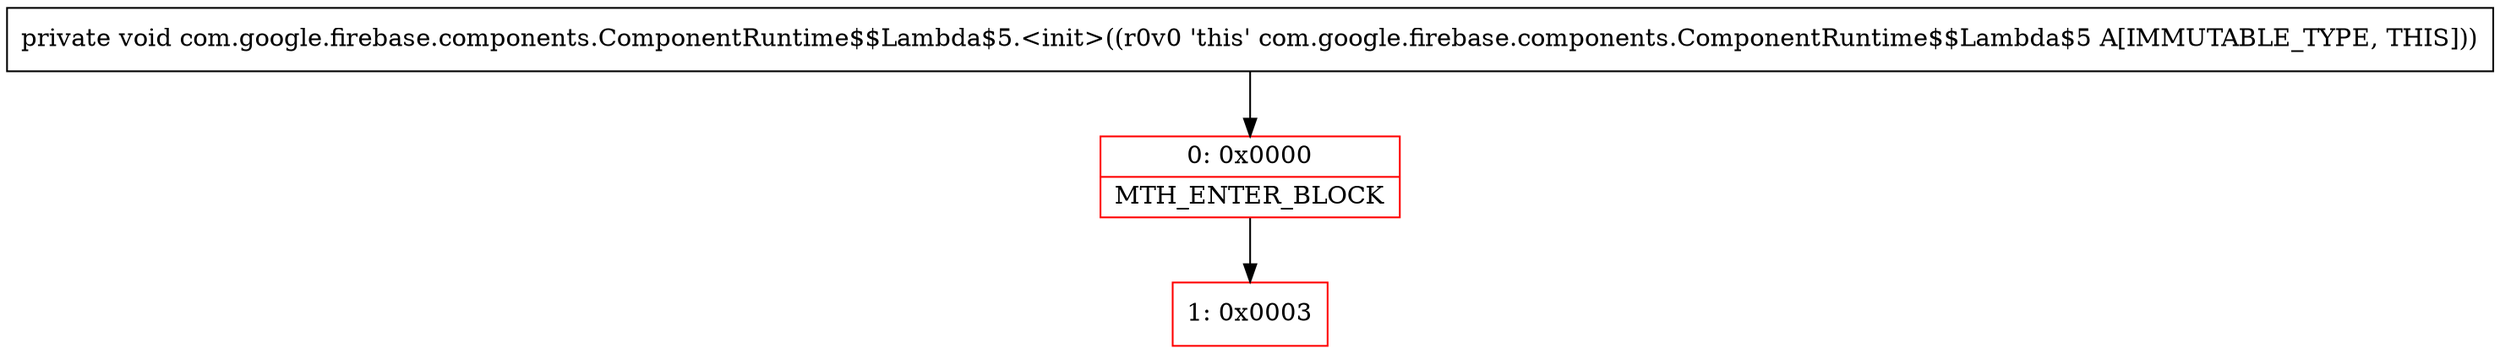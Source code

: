digraph "CFG forcom.google.firebase.components.ComponentRuntime$$Lambda$5.\<init\>()V" {
subgraph cluster_Region_865949674 {
label = "R(0)";
node [shape=record,color=blue];
}
Node_0 [shape=record,color=red,label="{0\:\ 0x0000|MTH_ENTER_BLOCK\l}"];
Node_1 [shape=record,color=red,label="{1\:\ 0x0003}"];
MethodNode[shape=record,label="{private void com.google.firebase.components.ComponentRuntime$$Lambda$5.\<init\>((r0v0 'this' com.google.firebase.components.ComponentRuntime$$Lambda$5 A[IMMUTABLE_TYPE, THIS])) }"];
MethodNode -> Node_0;
Node_0 -> Node_1;
}

